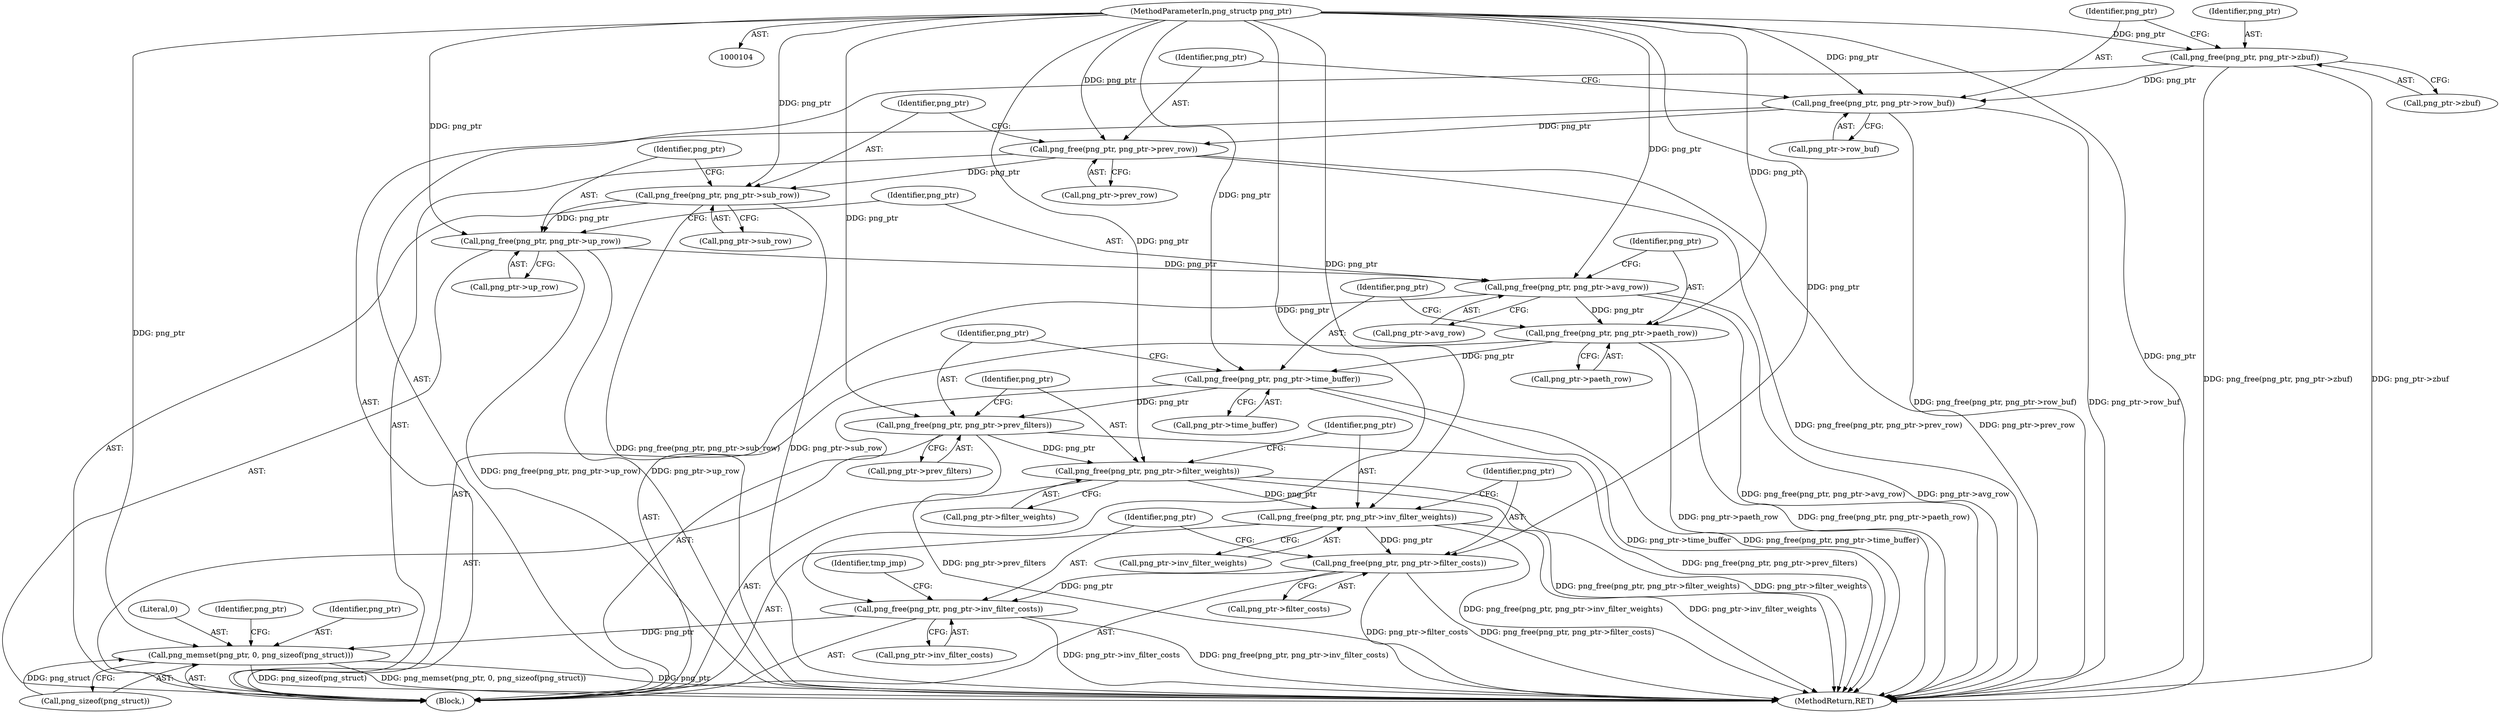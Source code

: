 digraph "1_Chrome_7f3d85b096f66870a15b37c2f40b219b2e292693_27@API" {
"1000180" [label="(Call,png_free(png_ptr, png_ptr->inv_filter_costs))"];
"1000175" [label="(Call,png_free(png_ptr, png_ptr->filter_costs))"];
"1000170" [label="(Call,png_free(png_ptr, png_ptr->inv_filter_weights))"];
"1000165" [label="(Call,png_free(png_ptr, png_ptr->filter_weights))"];
"1000160" [label="(Call,png_free(png_ptr, png_ptr->prev_filters))"];
"1000155" [label="(Call,png_free(png_ptr, png_ptr->time_buffer))"];
"1000150" [label="(Call,png_free(png_ptr, png_ptr->paeth_row))"];
"1000145" [label="(Call,png_free(png_ptr, png_ptr->avg_row))"];
"1000140" [label="(Call,png_free(png_ptr, png_ptr->up_row))"];
"1000135" [label="(Call,png_free(png_ptr, png_ptr->sub_row))"];
"1000130" [label="(Call,png_free(png_ptr, png_ptr->prev_row))"];
"1000125" [label="(Call,png_free(png_ptr, png_ptr->row_buf))"];
"1000120" [label="(Call,png_free(png_ptr, png_ptr->zbuf))"];
"1000105" [label="(MethodParameterIn,png_structp png_ptr)"];
"1000212" [label="(Call,png_memset(png_ptr, 0, png_sizeof(png_struct)))"];
"1000156" [label="(Identifier,png_ptr)"];
"1000177" [label="(Call,png_ptr->filter_costs)"];
"1000162" [label="(Call,png_ptr->prev_filters)"];
"1000215" [label="(Call,png_sizeof(png_struct))"];
"1000176" [label="(Identifier,png_ptr)"];
"1000151" [label="(Identifier,png_ptr)"];
"1000244" [label="(MethodReturn,RET)"];
"1000150" [label="(Call,png_free(png_ptr, png_ptr->paeth_row))"];
"1000146" [label="(Identifier,png_ptr)"];
"1000165" [label="(Call,png_free(png_ptr, png_ptr->filter_weights))"];
"1000141" [label="(Identifier,png_ptr)"];
"1000166" [label="(Identifier,png_ptr)"];
"1000121" [label="(Identifier,png_ptr)"];
"1000171" [label="(Identifier,png_ptr)"];
"1000213" [label="(Identifier,png_ptr)"];
"1000140" [label="(Call,png_free(png_ptr, png_ptr->up_row))"];
"1000137" [label="(Call,png_ptr->sub_row)"];
"1000212" [label="(Call,png_memset(png_ptr, 0, png_sizeof(png_struct)))"];
"1000127" [label="(Call,png_ptr->row_buf)"];
"1000120" [label="(Call,png_free(png_ptr, png_ptr->zbuf))"];
"1000131" [label="(Identifier,png_ptr)"];
"1000160" [label="(Call,png_free(png_ptr, png_ptr->prev_filters))"];
"1000172" [label="(Call,png_ptr->inv_filter_weights)"];
"1000157" [label="(Call,png_ptr->time_buffer)"];
"1000126" [label="(Identifier,png_ptr)"];
"1000161" [label="(Identifier,png_ptr)"];
"1000182" [label="(Call,png_ptr->inv_filter_costs)"];
"1000145" [label="(Call,png_free(png_ptr, png_ptr->avg_row))"];
"1000214" [label="(Literal,0)"];
"1000170" [label="(Call,png_free(png_ptr, png_ptr->inv_filter_weights))"];
"1000130" [label="(Call,png_free(png_ptr, png_ptr->prev_row))"];
"1000125" [label="(Call,png_free(png_ptr, png_ptr->row_buf))"];
"1000132" [label="(Call,png_ptr->prev_row)"];
"1000219" [label="(Identifier,png_ptr)"];
"1000180" [label="(Call,png_free(png_ptr, png_ptr->inv_filter_costs))"];
"1000181" [label="(Identifier,png_ptr)"];
"1000167" [label="(Call,png_ptr->filter_weights)"];
"1000175" [label="(Call,png_free(png_ptr, png_ptr->filter_costs))"];
"1000136" [label="(Identifier,png_ptr)"];
"1000152" [label="(Call,png_ptr->paeth_row)"];
"1000106" [label="(Block,)"];
"1000105" [label="(MethodParameterIn,png_structp png_ptr)"];
"1000155" [label="(Call,png_free(png_ptr, png_ptr->time_buffer))"];
"1000147" [label="(Call,png_ptr->avg_row)"];
"1000142" [label="(Call,png_ptr->up_row)"];
"1000186" [label="(Identifier,tmp_jmp)"];
"1000135" [label="(Call,png_free(png_ptr, png_ptr->sub_row))"];
"1000122" [label="(Call,png_ptr->zbuf)"];
"1000180" -> "1000106"  [label="AST: "];
"1000180" -> "1000182"  [label="CFG: "];
"1000181" -> "1000180"  [label="AST: "];
"1000182" -> "1000180"  [label="AST: "];
"1000186" -> "1000180"  [label="CFG: "];
"1000180" -> "1000244"  [label="DDG: png_ptr->inv_filter_costs"];
"1000180" -> "1000244"  [label="DDG: png_free(png_ptr, png_ptr->inv_filter_costs)"];
"1000175" -> "1000180"  [label="DDG: png_ptr"];
"1000105" -> "1000180"  [label="DDG: png_ptr"];
"1000180" -> "1000212"  [label="DDG: png_ptr"];
"1000175" -> "1000106"  [label="AST: "];
"1000175" -> "1000177"  [label="CFG: "];
"1000176" -> "1000175"  [label="AST: "];
"1000177" -> "1000175"  [label="AST: "];
"1000181" -> "1000175"  [label="CFG: "];
"1000175" -> "1000244"  [label="DDG: png_ptr->filter_costs"];
"1000175" -> "1000244"  [label="DDG: png_free(png_ptr, png_ptr->filter_costs)"];
"1000170" -> "1000175"  [label="DDG: png_ptr"];
"1000105" -> "1000175"  [label="DDG: png_ptr"];
"1000170" -> "1000106"  [label="AST: "];
"1000170" -> "1000172"  [label="CFG: "];
"1000171" -> "1000170"  [label="AST: "];
"1000172" -> "1000170"  [label="AST: "];
"1000176" -> "1000170"  [label="CFG: "];
"1000170" -> "1000244"  [label="DDG: png_ptr->inv_filter_weights"];
"1000170" -> "1000244"  [label="DDG: png_free(png_ptr, png_ptr->inv_filter_weights)"];
"1000165" -> "1000170"  [label="DDG: png_ptr"];
"1000105" -> "1000170"  [label="DDG: png_ptr"];
"1000165" -> "1000106"  [label="AST: "];
"1000165" -> "1000167"  [label="CFG: "];
"1000166" -> "1000165"  [label="AST: "];
"1000167" -> "1000165"  [label="AST: "];
"1000171" -> "1000165"  [label="CFG: "];
"1000165" -> "1000244"  [label="DDG: png_ptr->filter_weights"];
"1000165" -> "1000244"  [label="DDG: png_free(png_ptr, png_ptr->filter_weights)"];
"1000160" -> "1000165"  [label="DDG: png_ptr"];
"1000105" -> "1000165"  [label="DDG: png_ptr"];
"1000160" -> "1000106"  [label="AST: "];
"1000160" -> "1000162"  [label="CFG: "];
"1000161" -> "1000160"  [label="AST: "];
"1000162" -> "1000160"  [label="AST: "];
"1000166" -> "1000160"  [label="CFG: "];
"1000160" -> "1000244"  [label="DDG: png_free(png_ptr, png_ptr->prev_filters)"];
"1000160" -> "1000244"  [label="DDG: png_ptr->prev_filters"];
"1000155" -> "1000160"  [label="DDG: png_ptr"];
"1000105" -> "1000160"  [label="DDG: png_ptr"];
"1000155" -> "1000106"  [label="AST: "];
"1000155" -> "1000157"  [label="CFG: "];
"1000156" -> "1000155"  [label="AST: "];
"1000157" -> "1000155"  [label="AST: "];
"1000161" -> "1000155"  [label="CFG: "];
"1000155" -> "1000244"  [label="DDG: png_ptr->time_buffer"];
"1000155" -> "1000244"  [label="DDG: png_free(png_ptr, png_ptr->time_buffer)"];
"1000150" -> "1000155"  [label="DDG: png_ptr"];
"1000105" -> "1000155"  [label="DDG: png_ptr"];
"1000150" -> "1000106"  [label="AST: "];
"1000150" -> "1000152"  [label="CFG: "];
"1000151" -> "1000150"  [label="AST: "];
"1000152" -> "1000150"  [label="AST: "];
"1000156" -> "1000150"  [label="CFG: "];
"1000150" -> "1000244"  [label="DDG: png_ptr->paeth_row"];
"1000150" -> "1000244"  [label="DDG: png_free(png_ptr, png_ptr->paeth_row)"];
"1000145" -> "1000150"  [label="DDG: png_ptr"];
"1000105" -> "1000150"  [label="DDG: png_ptr"];
"1000145" -> "1000106"  [label="AST: "];
"1000145" -> "1000147"  [label="CFG: "];
"1000146" -> "1000145"  [label="AST: "];
"1000147" -> "1000145"  [label="AST: "];
"1000151" -> "1000145"  [label="CFG: "];
"1000145" -> "1000244"  [label="DDG: png_free(png_ptr, png_ptr->avg_row)"];
"1000145" -> "1000244"  [label="DDG: png_ptr->avg_row"];
"1000140" -> "1000145"  [label="DDG: png_ptr"];
"1000105" -> "1000145"  [label="DDG: png_ptr"];
"1000140" -> "1000106"  [label="AST: "];
"1000140" -> "1000142"  [label="CFG: "];
"1000141" -> "1000140"  [label="AST: "];
"1000142" -> "1000140"  [label="AST: "];
"1000146" -> "1000140"  [label="CFG: "];
"1000140" -> "1000244"  [label="DDG: png_ptr->up_row"];
"1000140" -> "1000244"  [label="DDG: png_free(png_ptr, png_ptr->up_row)"];
"1000135" -> "1000140"  [label="DDG: png_ptr"];
"1000105" -> "1000140"  [label="DDG: png_ptr"];
"1000135" -> "1000106"  [label="AST: "];
"1000135" -> "1000137"  [label="CFG: "];
"1000136" -> "1000135"  [label="AST: "];
"1000137" -> "1000135"  [label="AST: "];
"1000141" -> "1000135"  [label="CFG: "];
"1000135" -> "1000244"  [label="DDG: png_free(png_ptr, png_ptr->sub_row)"];
"1000135" -> "1000244"  [label="DDG: png_ptr->sub_row"];
"1000130" -> "1000135"  [label="DDG: png_ptr"];
"1000105" -> "1000135"  [label="DDG: png_ptr"];
"1000130" -> "1000106"  [label="AST: "];
"1000130" -> "1000132"  [label="CFG: "];
"1000131" -> "1000130"  [label="AST: "];
"1000132" -> "1000130"  [label="AST: "];
"1000136" -> "1000130"  [label="CFG: "];
"1000130" -> "1000244"  [label="DDG: png_free(png_ptr, png_ptr->prev_row)"];
"1000130" -> "1000244"  [label="DDG: png_ptr->prev_row"];
"1000125" -> "1000130"  [label="DDG: png_ptr"];
"1000105" -> "1000130"  [label="DDG: png_ptr"];
"1000125" -> "1000106"  [label="AST: "];
"1000125" -> "1000127"  [label="CFG: "];
"1000126" -> "1000125"  [label="AST: "];
"1000127" -> "1000125"  [label="AST: "];
"1000131" -> "1000125"  [label="CFG: "];
"1000125" -> "1000244"  [label="DDG: png_free(png_ptr, png_ptr->row_buf)"];
"1000125" -> "1000244"  [label="DDG: png_ptr->row_buf"];
"1000120" -> "1000125"  [label="DDG: png_ptr"];
"1000105" -> "1000125"  [label="DDG: png_ptr"];
"1000120" -> "1000106"  [label="AST: "];
"1000120" -> "1000122"  [label="CFG: "];
"1000121" -> "1000120"  [label="AST: "];
"1000122" -> "1000120"  [label="AST: "];
"1000126" -> "1000120"  [label="CFG: "];
"1000120" -> "1000244"  [label="DDG: png_free(png_ptr, png_ptr->zbuf)"];
"1000120" -> "1000244"  [label="DDG: png_ptr->zbuf"];
"1000105" -> "1000120"  [label="DDG: png_ptr"];
"1000105" -> "1000104"  [label="AST: "];
"1000105" -> "1000244"  [label="DDG: png_ptr"];
"1000105" -> "1000212"  [label="DDG: png_ptr"];
"1000212" -> "1000106"  [label="AST: "];
"1000212" -> "1000215"  [label="CFG: "];
"1000213" -> "1000212"  [label="AST: "];
"1000214" -> "1000212"  [label="AST: "];
"1000215" -> "1000212"  [label="AST: "];
"1000219" -> "1000212"  [label="CFG: "];
"1000212" -> "1000244"  [label="DDG: png_memset(png_ptr, 0, png_sizeof(png_struct))"];
"1000212" -> "1000244"  [label="DDG: png_ptr"];
"1000212" -> "1000244"  [label="DDG: png_sizeof(png_struct)"];
"1000215" -> "1000212"  [label="DDG: png_struct"];
}
